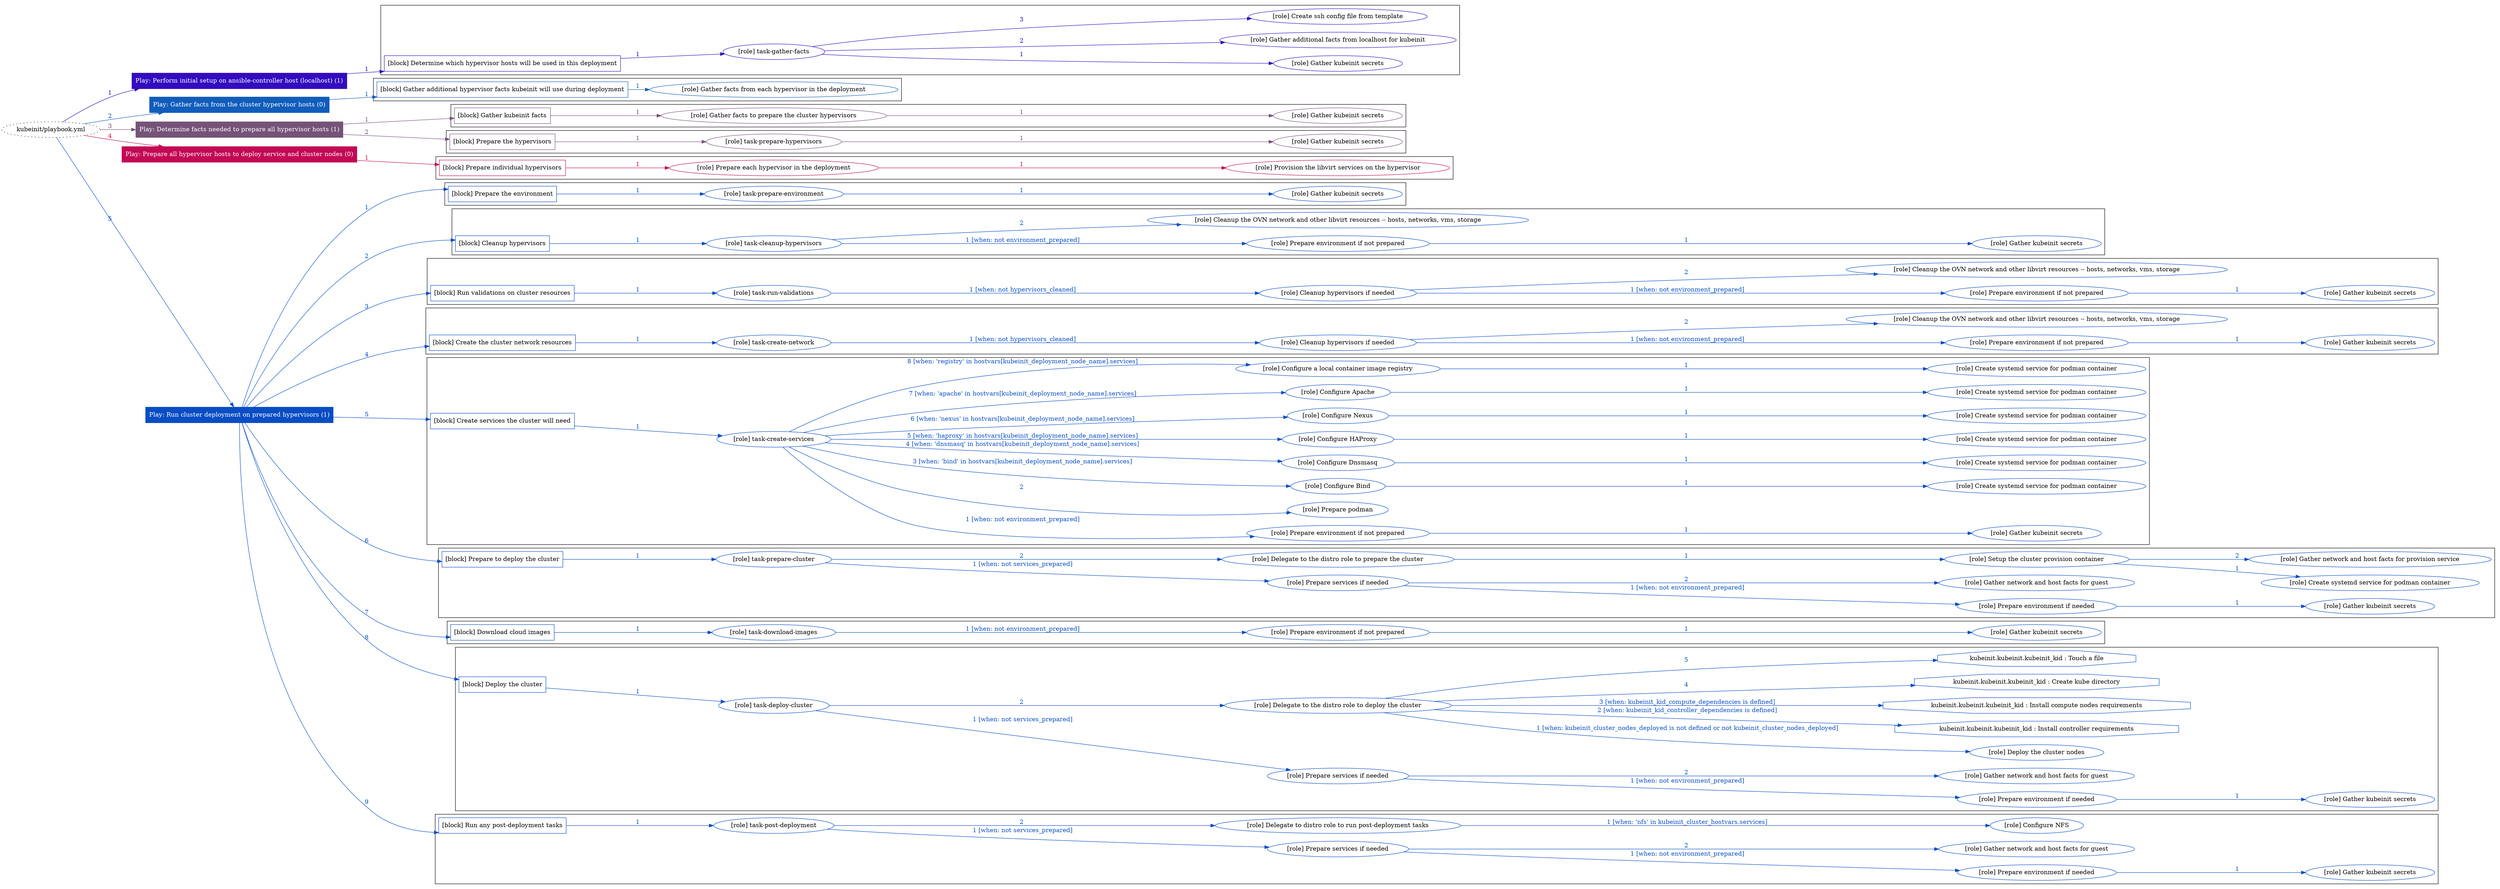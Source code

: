 digraph {
	graph [concentrate=true ordering=in rankdir=LR ratio=fill]
	edge [esep=5 sep=10]
	"kubeinit/playbook.yml" [URL="/home/runner/work/kubeinit/kubeinit/kubeinit/playbook.yml" id=playbook_efe45580 style=dotted]
	"kubeinit/playbook.yml" -> play_0c75750e [label="1 " color="#330cc0" fontcolor="#330cc0" id=edge_dbcaf2cc labeltooltip="1 " tooltip="1 "]
	subgraph "Play: Perform initial setup on ansible-controller host (localhost) (1)" {
		play_0c75750e [label="Play: Perform initial setup on ansible-controller host (localhost) (1)" URL="/home/runner/work/kubeinit/kubeinit/kubeinit/playbook.yml" color="#330cc0" fontcolor="#ffffff" id=play_0c75750e shape=box style=filled tooltip=localhost]
		play_0c75750e -> block_26b5e24d [label=1 color="#330cc0" fontcolor="#330cc0" id=edge_6f0dcf70 labeltooltip=1 tooltip=1]
		subgraph cluster_block_26b5e24d {
			block_26b5e24d [label="[block] Determine which hypervisor hosts will be used in this deployment" URL="/home/runner/work/kubeinit/kubeinit/kubeinit/playbook.yml" color="#330cc0" id=block_26b5e24d labeltooltip="Determine which hypervisor hosts will be used in this deployment" shape=box tooltip="Determine which hypervisor hosts will be used in this deployment"]
			block_26b5e24d -> role_c7d2efec [label="1 " color="#330cc0" fontcolor="#330cc0" id=edge_dd5bebe3 labeltooltip="1 " tooltip="1 "]
			subgraph "task-gather-facts" {
				role_c7d2efec [label="[role] task-gather-facts" URL="/home/runner/work/kubeinit/kubeinit/kubeinit/playbook.yml" color="#330cc0" id=role_c7d2efec tooltip="task-gather-facts"]
				role_c7d2efec -> role_20757657 [label="1 " color="#330cc0" fontcolor="#330cc0" id=edge_146896e5 labeltooltip="1 " tooltip="1 "]
				subgraph "Gather kubeinit secrets" {
					role_20757657 [label="[role] Gather kubeinit secrets" URL="/home/runner/.ansible/collections/ansible_collections/kubeinit/kubeinit/roles/kubeinit_prepare/tasks/build_hypervisors_group.yml" color="#330cc0" id=role_20757657 tooltip="Gather kubeinit secrets"]
				}
				role_c7d2efec -> role_c2c6bae7 [label="2 " color="#330cc0" fontcolor="#330cc0" id=edge_a5bae83c labeltooltip="2 " tooltip="2 "]
				subgraph "Gather additional facts from localhost for kubeinit" {
					role_c2c6bae7 [label="[role] Gather additional facts from localhost for kubeinit" URL="/home/runner/.ansible/collections/ansible_collections/kubeinit/kubeinit/roles/kubeinit_prepare/tasks/build_hypervisors_group.yml" color="#330cc0" id=role_c2c6bae7 tooltip="Gather additional facts from localhost for kubeinit"]
				}
				role_c7d2efec -> role_34ea833b [label="3 " color="#330cc0" fontcolor="#330cc0" id=edge_8657f5ca labeltooltip="3 " tooltip="3 "]
				subgraph "Create ssh config file from template" {
					role_34ea833b [label="[role] Create ssh config file from template" URL="/home/runner/.ansible/collections/ansible_collections/kubeinit/kubeinit/roles/kubeinit_prepare/tasks/build_hypervisors_group.yml" color="#330cc0" id=role_34ea833b tooltip="Create ssh config file from template"]
				}
			}
		}
	}
	"kubeinit/playbook.yml" -> play_dff20397 [label="2 " color="#115dbb" fontcolor="#115dbb" id=edge_7bb07d3a labeltooltip="2 " tooltip="2 "]
	subgraph "Play: Gather facts from the cluster hypervisor hosts (0)" {
		play_dff20397 [label="Play: Gather facts from the cluster hypervisor hosts (0)" URL="/home/runner/work/kubeinit/kubeinit/kubeinit/playbook.yml" color="#115dbb" fontcolor="#ffffff" id=play_dff20397 shape=box style=filled tooltip="Play: Gather facts from the cluster hypervisor hosts (0)"]
		play_dff20397 -> block_efdaf560 [label=1 color="#115dbb" fontcolor="#115dbb" id=edge_dad41c93 labeltooltip=1 tooltip=1]
		subgraph cluster_block_efdaf560 {
			block_efdaf560 [label="[block] Gather additional hypervisor facts kubeinit will use during deployment" URL="/home/runner/work/kubeinit/kubeinit/kubeinit/playbook.yml" color="#115dbb" id=block_efdaf560 labeltooltip="Gather additional hypervisor facts kubeinit will use during deployment" shape=box tooltip="Gather additional hypervisor facts kubeinit will use during deployment"]
			block_efdaf560 -> role_2bf1f9f1 [label="1 " color="#115dbb" fontcolor="#115dbb" id=edge_c0fed4d2 labeltooltip="1 " tooltip="1 "]
			subgraph "Gather facts from each hypervisor in the deployment" {
				role_2bf1f9f1 [label="[role] Gather facts from each hypervisor in the deployment" URL="/home/runner/work/kubeinit/kubeinit/kubeinit/playbook.yml" color="#115dbb" id=role_2bf1f9f1 tooltip="Gather facts from each hypervisor in the deployment"]
			}
		}
	}
	"kubeinit/playbook.yml" -> play_8879afe5 [label="3 " color="#755379" fontcolor="#755379" id=edge_f1350b33 labeltooltip="3 " tooltip="3 "]
	subgraph "Play: Determine facts needed to prepare all hypervisor hosts (1)" {
		play_8879afe5 [label="Play: Determine facts needed to prepare all hypervisor hosts (1)" URL="/home/runner/work/kubeinit/kubeinit/kubeinit/playbook.yml" color="#755379" fontcolor="#ffffff" id=play_8879afe5 shape=box style=filled tooltip=localhost]
		play_8879afe5 -> block_df44d22f [label=1 color="#755379" fontcolor="#755379" id=edge_394c9f8a labeltooltip=1 tooltip=1]
		subgraph cluster_block_df44d22f {
			block_df44d22f [label="[block] Gather kubeinit facts" URL="/home/runner/work/kubeinit/kubeinit/kubeinit/playbook.yml" color="#755379" id=block_df44d22f labeltooltip="Gather kubeinit facts" shape=box tooltip="Gather kubeinit facts"]
			block_df44d22f -> role_87b18533 [label="1 " color="#755379" fontcolor="#755379" id=edge_fb859a3f labeltooltip="1 " tooltip="1 "]
			subgraph "Gather facts to prepare the cluster hypervisors" {
				role_87b18533 [label="[role] Gather facts to prepare the cluster hypervisors" URL="/home/runner/work/kubeinit/kubeinit/kubeinit/playbook.yml" color="#755379" id=role_87b18533 tooltip="Gather facts to prepare the cluster hypervisors"]
				role_87b18533 -> role_1aa2fba0 [label="1 " color="#755379" fontcolor="#755379" id=edge_0a2e4af6 labeltooltip="1 " tooltip="1 "]
				subgraph "Gather kubeinit secrets" {
					role_1aa2fba0 [label="[role] Gather kubeinit secrets" URL="/home/runner/.ansible/collections/ansible_collections/kubeinit/kubeinit/roles/kubeinit_prepare/tasks/gather_kubeinit_facts.yml" color="#755379" id=role_1aa2fba0 tooltip="Gather kubeinit secrets"]
				}
			}
		}
		play_8879afe5 -> block_cfec8906 [label=2 color="#755379" fontcolor="#755379" id=edge_13b020d4 labeltooltip=2 tooltip=2]
		subgraph cluster_block_cfec8906 {
			block_cfec8906 [label="[block] Prepare the hypervisors" URL="/home/runner/work/kubeinit/kubeinit/kubeinit/playbook.yml" color="#755379" id=block_cfec8906 labeltooltip="Prepare the hypervisors" shape=box tooltip="Prepare the hypervisors"]
			block_cfec8906 -> role_6dea4916 [label="1 " color="#755379" fontcolor="#755379" id=edge_2efe721c labeltooltip="1 " tooltip="1 "]
			subgraph "task-prepare-hypervisors" {
				role_6dea4916 [label="[role] task-prepare-hypervisors" URL="/home/runner/work/kubeinit/kubeinit/kubeinit/playbook.yml" color="#755379" id=role_6dea4916 tooltip="task-prepare-hypervisors"]
				role_6dea4916 -> role_37fe6c3a [label="1 " color="#755379" fontcolor="#755379" id=edge_64ae652c labeltooltip="1 " tooltip="1 "]
				subgraph "Gather kubeinit secrets" {
					role_37fe6c3a [label="[role] Gather kubeinit secrets" URL="/home/runner/.ansible/collections/ansible_collections/kubeinit/kubeinit/roles/kubeinit_prepare/tasks/gather_kubeinit_facts.yml" color="#755379" id=role_37fe6c3a tooltip="Gather kubeinit secrets"]
				}
			}
		}
	}
	"kubeinit/playbook.yml" -> play_48c6f3f8 [label="4 " color="#c30954" fontcolor="#c30954" id=edge_9f493969 labeltooltip="4 " tooltip="4 "]
	subgraph "Play: Prepare all hypervisor hosts to deploy service and cluster nodes (0)" {
		play_48c6f3f8 [label="Play: Prepare all hypervisor hosts to deploy service and cluster nodes (0)" URL="/home/runner/work/kubeinit/kubeinit/kubeinit/playbook.yml" color="#c30954" fontcolor="#ffffff" id=play_48c6f3f8 shape=box style=filled tooltip="Play: Prepare all hypervisor hosts to deploy service and cluster nodes (0)"]
		play_48c6f3f8 -> block_e0a2795c [label=1 color="#c30954" fontcolor="#c30954" id=edge_e44f8b2b labeltooltip=1 tooltip=1]
		subgraph cluster_block_e0a2795c {
			block_e0a2795c [label="[block] Prepare individual hypervisors" URL="/home/runner/work/kubeinit/kubeinit/kubeinit/playbook.yml" color="#c30954" id=block_e0a2795c labeltooltip="Prepare individual hypervisors" shape=box tooltip="Prepare individual hypervisors"]
			block_e0a2795c -> role_2eedd601 [label="1 " color="#c30954" fontcolor="#c30954" id=edge_79ee5c36 labeltooltip="1 " tooltip="1 "]
			subgraph "Prepare each hypervisor in the deployment" {
				role_2eedd601 [label="[role] Prepare each hypervisor in the deployment" URL="/home/runner/work/kubeinit/kubeinit/kubeinit/playbook.yml" color="#c30954" id=role_2eedd601 tooltip="Prepare each hypervisor in the deployment"]
				role_2eedd601 -> role_011ce669 [label="1 " color="#c30954" fontcolor="#c30954" id=edge_08354879 labeltooltip="1 " tooltip="1 "]
				subgraph "Provision the libvirt services on the hypervisor" {
					role_011ce669 [label="[role] Provision the libvirt services on the hypervisor" URL="/home/runner/.ansible/collections/ansible_collections/kubeinit/kubeinit/roles/kubeinit_prepare/tasks/prepare_hypervisor.yml" color="#c30954" id=role_011ce669 tooltip="Provision the libvirt services on the hypervisor"]
				}
			}
		}
	}
	"kubeinit/playbook.yml" -> play_b352e572 [label="5 " color="#084dc4" fontcolor="#084dc4" id=edge_0366313e labeltooltip="5 " tooltip="5 "]
	subgraph "Play: Run cluster deployment on prepared hypervisors (1)" {
		play_b352e572 [label="Play: Run cluster deployment on prepared hypervisors (1)" URL="/home/runner/work/kubeinit/kubeinit/kubeinit/playbook.yml" color="#084dc4" fontcolor="#ffffff" id=play_b352e572 shape=box style=filled tooltip=localhost]
		play_b352e572 -> block_3eb25d1e [label=1 color="#084dc4" fontcolor="#084dc4" id=edge_89e859e0 labeltooltip=1 tooltip=1]
		subgraph cluster_block_3eb25d1e {
			block_3eb25d1e [label="[block] Prepare the environment" URL="/home/runner/work/kubeinit/kubeinit/kubeinit/playbook.yml" color="#084dc4" id=block_3eb25d1e labeltooltip="Prepare the environment" shape=box tooltip="Prepare the environment"]
			block_3eb25d1e -> role_01366ef9 [label="1 " color="#084dc4" fontcolor="#084dc4" id=edge_1ad5d833 labeltooltip="1 " tooltip="1 "]
			subgraph "task-prepare-environment" {
				role_01366ef9 [label="[role] task-prepare-environment" URL="/home/runner/work/kubeinit/kubeinit/kubeinit/playbook.yml" color="#084dc4" id=role_01366ef9 tooltip="task-prepare-environment"]
				role_01366ef9 -> role_526a765f [label="1 " color="#084dc4" fontcolor="#084dc4" id=edge_9c072eb4 labeltooltip="1 " tooltip="1 "]
				subgraph "Gather kubeinit secrets" {
					role_526a765f [label="[role] Gather kubeinit secrets" URL="/home/runner/.ansible/collections/ansible_collections/kubeinit/kubeinit/roles/kubeinit_prepare/tasks/gather_kubeinit_facts.yml" color="#084dc4" id=role_526a765f tooltip="Gather kubeinit secrets"]
				}
			}
		}
		play_b352e572 -> block_69eea647 [label=2 color="#084dc4" fontcolor="#084dc4" id=edge_451a91d3 labeltooltip=2 tooltip=2]
		subgraph cluster_block_69eea647 {
			block_69eea647 [label="[block] Cleanup hypervisors" URL="/home/runner/work/kubeinit/kubeinit/kubeinit/playbook.yml" color="#084dc4" id=block_69eea647 labeltooltip="Cleanup hypervisors" shape=box tooltip="Cleanup hypervisors"]
			block_69eea647 -> role_69ca9f03 [label="1 " color="#084dc4" fontcolor="#084dc4" id=edge_4a19fa0b labeltooltip="1 " tooltip="1 "]
			subgraph "task-cleanup-hypervisors" {
				role_69ca9f03 [label="[role] task-cleanup-hypervisors" URL="/home/runner/work/kubeinit/kubeinit/kubeinit/playbook.yml" color="#084dc4" id=role_69ca9f03 tooltip="task-cleanup-hypervisors"]
				role_69ca9f03 -> role_aed82fb1 [label="1 [when: not environment_prepared]" color="#084dc4" fontcolor="#084dc4" id=edge_a76c3e2e labeltooltip="1 [when: not environment_prepared]" tooltip="1 [when: not environment_prepared]"]
				subgraph "Prepare environment if not prepared" {
					role_aed82fb1 [label="[role] Prepare environment if not prepared" URL="/home/runner/.ansible/collections/ansible_collections/kubeinit/kubeinit/roles/kubeinit_prepare/tasks/cleanup_hypervisors.yml" color="#084dc4" id=role_aed82fb1 tooltip="Prepare environment if not prepared"]
					role_aed82fb1 -> role_fd2c6770 [label="1 " color="#084dc4" fontcolor="#084dc4" id=edge_15609f4f labeltooltip="1 " tooltip="1 "]
					subgraph "Gather kubeinit secrets" {
						role_fd2c6770 [label="[role] Gather kubeinit secrets" URL="/home/runner/.ansible/collections/ansible_collections/kubeinit/kubeinit/roles/kubeinit_prepare/tasks/gather_kubeinit_facts.yml" color="#084dc4" id=role_fd2c6770 tooltip="Gather kubeinit secrets"]
					}
				}
				role_69ca9f03 -> role_4b1093df [label="2 " color="#084dc4" fontcolor="#084dc4" id=edge_1d1fe28f labeltooltip="2 " tooltip="2 "]
				subgraph "Cleanup the OVN network and other libvirt resources -- hosts, networks, vms, storage" {
					role_4b1093df [label="[role] Cleanup the OVN network and other libvirt resources -- hosts, networks, vms, storage" URL="/home/runner/.ansible/collections/ansible_collections/kubeinit/kubeinit/roles/kubeinit_prepare/tasks/cleanup_hypervisors.yml" color="#084dc4" id=role_4b1093df tooltip="Cleanup the OVN network and other libvirt resources -- hosts, networks, vms, storage"]
				}
			}
		}
		play_b352e572 -> block_524ec43f [label=3 color="#084dc4" fontcolor="#084dc4" id=edge_4a46fc67 labeltooltip=3 tooltip=3]
		subgraph cluster_block_524ec43f {
			block_524ec43f [label="[block] Run validations on cluster resources" URL="/home/runner/work/kubeinit/kubeinit/kubeinit/playbook.yml" color="#084dc4" id=block_524ec43f labeltooltip="Run validations on cluster resources" shape=box tooltip="Run validations on cluster resources"]
			block_524ec43f -> role_4fd37f46 [label="1 " color="#084dc4" fontcolor="#084dc4" id=edge_1ff9d34b labeltooltip="1 " tooltip="1 "]
			subgraph "task-run-validations" {
				role_4fd37f46 [label="[role] task-run-validations" URL="/home/runner/work/kubeinit/kubeinit/kubeinit/playbook.yml" color="#084dc4" id=role_4fd37f46 tooltip="task-run-validations"]
				role_4fd37f46 -> role_315a38d6 [label="1 [when: not hypervisors_cleaned]" color="#084dc4" fontcolor="#084dc4" id=edge_acfe9fab labeltooltip="1 [when: not hypervisors_cleaned]" tooltip="1 [when: not hypervisors_cleaned]"]
				subgraph "Cleanup hypervisors if needed" {
					role_315a38d6 [label="[role] Cleanup hypervisors if needed" URL="/home/runner/.ansible/collections/ansible_collections/kubeinit/kubeinit/roles/kubeinit_validations/tasks/main.yml" color="#084dc4" id=role_315a38d6 tooltip="Cleanup hypervisors if needed"]
					role_315a38d6 -> role_687850be [label="1 [when: not environment_prepared]" color="#084dc4" fontcolor="#084dc4" id=edge_1f70a334 labeltooltip="1 [when: not environment_prepared]" tooltip="1 [when: not environment_prepared]"]
					subgraph "Prepare environment if not prepared" {
						role_687850be [label="[role] Prepare environment if not prepared" URL="/home/runner/.ansible/collections/ansible_collections/kubeinit/kubeinit/roles/kubeinit_prepare/tasks/cleanup_hypervisors.yml" color="#084dc4" id=role_687850be tooltip="Prepare environment if not prepared"]
						role_687850be -> role_5227068a [label="1 " color="#084dc4" fontcolor="#084dc4" id=edge_0738f81e labeltooltip="1 " tooltip="1 "]
						subgraph "Gather kubeinit secrets" {
							role_5227068a [label="[role] Gather kubeinit secrets" URL="/home/runner/.ansible/collections/ansible_collections/kubeinit/kubeinit/roles/kubeinit_prepare/tasks/gather_kubeinit_facts.yml" color="#084dc4" id=role_5227068a tooltip="Gather kubeinit secrets"]
						}
					}
					role_315a38d6 -> role_0e4dadca [label="2 " color="#084dc4" fontcolor="#084dc4" id=edge_0814b664 labeltooltip="2 " tooltip="2 "]
					subgraph "Cleanup the OVN network and other libvirt resources -- hosts, networks, vms, storage" {
						role_0e4dadca [label="[role] Cleanup the OVN network and other libvirt resources -- hosts, networks, vms, storage" URL="/home/runner/.ansible/collections/ansible_collections/kubeinit/kubeinit/roles/kubeinit_prepare/tasks/cleanup_hypervisors.yml" color="#084dc4" id=role_0e4dadca tooltip="Cleanup the OVN network and other libvirt resources -- hosts, networks, vms, storage"]
					}
				}
			}
		}
		play_b352e572 -> block_6e4e1250 [label=4 color="#084dc4" fontcolor="#084dc4" id=edge_73efe639 labeltooltip=4 tooltip=4]
		subgraph cluster_block_6e4e1250 {
			block_6e4e1250 [label="[block] Create the cluster network resources" URL="/home/runner/work/kubeinit/kubeinit/kubeinit/playbook.yml" color="#084dc4" id=block_6e4e1250 labeltooltip="Create the cluster network resources" shape=box tooltip="Create the cluster network resources"]
			block_6e4e1250 -> role_86b48fb9 [label="1 " color="#084dc4" fontcolor="#084dc4" id=edge_bc0de9a0 labeltooltip="1 " tooltip="1 "]
			subgraph "task-create-network" {
				role_86b48fb9 [label="[role] task-create-network" URL="/home/runner/work/kubeinit/kubeinit/kubeinit/playbook.yml" color="#084dc4" id=role_86b48fb9 tooltip="task-create-network"]
				role_86b48fb9 -> role_a661648e [label="1 [when: not hypervisors_cleaned]" color="#084dc4" fontcolor="#084dc4" id=edge_eeff6cb2 labeltooltip="1 [when: not hypervisors_cleaned]" tooltip="1 [when: not hypervisors_cleaned]"]
				subgraph "Cleanup hypervisors if needed" {
					role_a661648e [label="[role] Cleanup hypervisors if needed" URL="/home/runner/.ansible/collections/ansible_collections/kubeinit/kubeinit/roles/kubeinit_libvirt/tasks/create_network.yml" color="#084dc4" id=role_a661648e tooltip="Cleanup hypervisors if needed"]
					role_a661648e -> role_a7c09113 [label="1 [when: not environment_prepared]" color="#084dc4" fontcolor="#084dc4" id=edge_ab960883 labeltooltip="1 [when: not environment_prepared]" tooltip="1 [when: not environment_prepared]"]
					subgraph "Prepare environment if not prepared" {
						role_a7c09113 [label="[role] Prepare environment if not prepared" URL="/home/runner/.ansible/collections/ansible_collections/kubeinit/kubeinit/roles/kubeinit_prepare/tasks/cleanup_hypervisors.yml" color="#084dc4" id=role_a7c09113 tooltip="Prepare environment if not prepared"]
						role_a7c09113 -> role_2cf4517b [label="1 " color="#084dc4" fontcolor="#084dc4" id=edge_19796d3d labeltooltip="1 " tooltip="1 "]
						subgraph "Gather kubeinit secrets" {
							role_2cf4517b [label="[role] Gather kubeinit secrets" URL="/home/runner/.ansible/collections/ansible_collections/kubeinit/kubeinit/roles/kubeinit_prepare/tasks/gather_kubeinit_facts.yml" color="#084dc4" id=role_2cf4517b tooltip="Gather kubeinit secrets"]
						}
					}
					role_a661648e -> role_c17d9f0c [label="2 " color="#084dc4" fontcolor="#084dc4" id=edge_83a86993 labeltooltip="2 " tooltip="2 "]
					subgraph "Cleanup the OVN network and other libvirt resources -- hosts, networks, vms, storage" {
						role_c17d9f0c [label="[role] Cleanup the OVN network and other libvirt resources -- hosts, networks, vms, storage" URL="/home/runner/.ansible/collections/ansible_collections/kubeinit/kubeinit/roles/kubeinit_prepare/tasks/cleanup_hypervisors.yml" color="#084dc4" id=role_c17d9f0c tooltip="Cleanup the OVN network and other libvirt resources -- hosts, networks, vms, storage"]
					}
				}
			}
		}
		play_b352e572 -> block_c44dde4d [label=5 color="#084dc4" fontcolor="#084dc4" id=edge_dbb9d089 labeltooltip=5 tooltip=5]
		subgraph cluster_block_c44dde4d {
			block_c44dde4d [label="[block] Create services the cluster will need" URL="/home/runner/work/kubeinit/kubeinit/kubeinit/playbook.yml" color="#084dc4" id=block_c44dde4d labeltooltip="Create services the cluster will need" shape=box tooltip="Create services the cluster will need"]
			block_c44dde4d -> role_026d75b6 [label="1 " color="#084dc4" fontcolor="#084dc4" id=edge_1fc2a326 labeltooltip="1 " tooltip="1 "]
			subgraph "task-create-services" {
				role_026d75b6 [label="[role] task-create-services" URL="/home/runner/work/kubeinit/kubeinit/kubeinit/playbook.yml" color="#084dc4" id=role_026d75b6 tooltip="task-create-services"]
				role_026d75b6 -> role_97942d0b [label="1 [when: not environment_prepared]" color="#084dc4" fontcolor="#084dc4" id=edge_8203aac0 labeltooltip="1 [when: not environment_prepared]" tooltip="1 [when: not environment_prepared]"]
				subgraph "Prepare environment if not prepared" {
					role_97942d0b [label="[role] Prepare environment if not prepared" URL="/home/runner/.ansible/collections/ansible_collections/kubeinit/kubeinit/roles/kubeinit_services/tasks/main.yml" color="#084dc4" id=role_97942d0b tooltip="Prepare environment if not prepared"]
					role_97942d0b -> role_b86b59a9 [label="1 " color="#084dc4" fontcolor="#084dc4" id=edge_11a4a657 labeltooltip="1 " tooltip="1 "]
					subgraph "Gather kubeinit secrets" {
						role_b86b59a9 [label="[role] Gather kubeinit secrets" URL="/home/runner/.ansible/collections/ansible_collections/kubeinit/kubeinit/roles/kubeinit_prepare/tasks/gather_kubeinit_facts.yml" color="#084dc4" id=role_b86b59a9 tooltip="Gather kubeinit secrets"]
					}
				}
				role_026d75b6 -> role_79490e8e [label="2 " color="#084dc4" fontcolor="#084dc4" id=edge_f08615a3 labeltooltip="2 " tooltip="2 "]
				subgraph "Prepare podman" {
					role_79490e8e [label="[role] Prepare podman" URL="/home/runner/.ansible/collections/ansible_collections/kubeinit/kubeinit/roles/kubeinit_services/tasks/00_create_service_pod.yml" color="#084dc4" id=role_79490e8e tooltip="Prepare podman"]
				}
				role_026d75b6 -> role_bc3de1aa [label="3 [when: 'bind' in hostvars[kubeinit_deployment_node_name].services]" color="#084dc4" fontcolor="#084dc4" id=edge_5bd9d061 labeltooltip="3 [when: 'bind' in hostvars[kubeinit_deployment_node_name].services]" tooltip="3 [when: 'bind' in hostvars[kubeinit_deployment_node_name].services]"]
				subgraph "Configure Bind" {
					role_bc3de1aa [label="[role] Configure Bind" URL="/home/runner/.ansible/collections/ansible_collections/kubeinit/kubeinit/roles/kubeinit_services/tasks/start_services_containers.yml" color="#084dc4" id=role_bc3de1aa tooltip="Configure Bind"]
					role_bc3de1aa -> role_83ccf94f [label="1 " color="#084dc4" fontcolor="#084dc4" id=edge_33febff8 labeltooltip="1 " tooltip="1 "]
					subgraph "Create systemd service for podman container" {
						role_83ccf94f [label="[role] Create systemd service for podman container" URL="/home/runner/.ansible/collections/ansible_collections/kubeinit/kubeinit/roles/kubeinit_bind/tasks/main.yml" color="#084dc4" id=role_83ccf94f tooltip="Create systemd service for podman container"]
					}
				}
				role_026d75b6 -> role_83959f37 [label="4 [when: 'dnsmasq' in hostvars[kubeinit_deployment_node_name].services]" color="#084dc4" fontcolor="#084dc4" id=edge_fe334450 labeltooltip="4 [when: 'dnsmasq' in hostvars[kubeinit_deployment_node_name].services]" tooltip="4 [when: 'dnsmasq' in hostvars[kubeinit_deployment_node_name].services]"]
				subgraph "Configure Dnsmasq" {
					role_83959f37 [label="[role] Configure Dnsmasq" URL="/home/runner/.ansible/collections/ansible_collections/kubeinit/kubeinit/roles/kubeinit_services/tasks/start_services_containers.yml" color="#084dc4" id=role_83959f37 tooltip="Configure Dnsmasq"]
					role_83959f37 -> role_df78ab21 [label="1 " color="#084dc4" fontcolor="#084dc4" id=edge_0df5ba8d labeltooltip="1 " tooltip="1 "]
					subgraph "Create systemd service for podman container" {
						role_df78ab21 [label="[role] Create systemd service for podman container" URL="/home/runner/.ansible/collections/ansible_collections/kubeinit/kubeinit/roles/kubeinit_dnsmasq/tasks/main.yml" color="#084dc4" id=role_df78ab21 tooltip="Create systemd service for podman container"]
					}
				}
				role_026d75b6 -> role_80bd6be7 [label="5 [when: 'haproxy' in hostvars[kubeinit_deployment_node_name].services]" color="#084dc4" fontcolor="#084dc4" id=edge_69f113a7 labeltooltip="5 [when: 'haproxy' in hostvars[kubeinit_deployment_node_name].services]" tooltip="5 [when: 'haproxy' in hostvars[kubeinit_deployment_node_name].services]"]
				subgraph "Configure HAProxy" {
					role_80bd6be7 [label="[role] Configure HAProxy" URL="/home/runner/.ansible/collections/ansible_collections/kubeinit/kubeinit/roles/kubeinit_services/tasks/start_services_containers.yml" color="#084dc4" id=role_80bd6be7 tooltip="Configure HAProxy"]
					role_80bd6be7 -> role_a9b5ecff [label="1 " color="#084dc4" fontcolor="#084dc4" id=edge_3d9bed2a labeltooltip="1 " tooltip="1 "]
					subgraph "Create systemd service for podman container" {
						role_a9b5ecff [label="[role] Create systemd service for podman container" URL="/home/runner/.ansible/collections/ansible_collections/kubeinit/kubeinit/roles/kubeinit_haproxy/tasks/main.yml" color="#084dc4" id=role_a9b5ecff tooltip="Create systemd service for podman container"]
					}
				}
				role_026d75b6 -> role_9b03d746 [label="6 [when: 'nexus' in hostvars[kubeinit_deployment_node_name].services]" color="#084dc4" fontcolor="#084dc4" id=edge_0c05803a labeltooltip="6 [when: 'nexus' in hostvars[kubeinit_deployment_node_name].services]" tooltip="6 [when: 'nexus' in hostvars[kubeinit_deployment_node_name].services]"]
				subgraph "Configure Nexus" {
					role_9b03d746 [label="[role] Configure Nexus" URL="/home/runner/.ansible/collections/ansible_collections/kubeinit/kubeinit/roles/kubeinit_services/tasks/start_services_containers.yml" color="#084dc4" id=role_9b03d746 tooltip="Configure Nexus"]
					role_9b03d746 -> role_93c82001 [label="1 " color="#084dc4" fontcolor="#084dc4" id=edge_d702c8b5 labeltooltip="1 " tooltip="1 "]
					subgraph "Create systemd service for podman container" {
						role_93c82001 [label="[role] Create systemd service for podman container" URL="/home/runner/.ansible/collections/ansible_collections/kubeinit/kubeinit/roles/kubeinit_nexus/tasks/main.yml" color="#084dc4" id=role_93c82001 tooltip="Create systemd service for podman container"]
					}
				}
				role_026d75b6 -> role_42f5d0db [label="7 [when: 'apache' in hostvars[kubeinit_deployment_node_name].services]" color="#084dc4" fontcolor="#084dc4" id=edge_f3cb4849 labeltooltip="7 [when: 'apache' in hostvars[kubeinit_deployment_node_name].services]" tooltip="7 [when: 'apache' in hostvars[kubeinit_deployment_node_name].services]"]
				subgraph "Configure Apache" {
					role_42f5d0db [label="[role] Configure Apache" URL="/home/runner/.ansible/collections/ansible_collections/kubeinit/kubeinit/roles/kubeinit_services/tasks/start_services_containers.yml" color="#084dc4" id=role_42f5d0db tooltip="Configure Apache"]
					role_42f5d0db -> role_49d6c080 [label="1 " color="#084dc4" fontcolor="#084dc4" id=edge_0610f600 labeltooltip="1 " tooltip="1 "]
					subgraph "Create systemd service for podman container" {
						role_49d6c080 [label="[role] Create systemd service for podman container" URL="/home/runner/.ansible/collections/ansible_collections/kubeinit/kubeinit/roles/kubeinit_apache/tasks/main.yml" color="#084dc4" id=role_49d6c080 tooltip="Create systemd service for podman container"]
					}
				}
				role_026d75b6 -> role_963b5164 [label="8 [when: 'registry' in hostvars[kubeinit_deployment_node_name].services]" color="#084dc4" fontcolor="#084dc4" id=edge_73967a01 labeltooltip="8 [when: 'registry' in hostvars[kubeinit_deployment_node_name].services]" tooltip="8 [when: 'registry' in hostvars[kubeinit_deployment_node_name].services]"]
				subgraph "Configure a local container image registry" {
					role_963b5164 [label="[role] Configure a local container image registry" URL="/home/runner/.ansible/collections/ansible_collections/kubeinit/kubeinit/roles/kubeinit_services/tasks/start_services_containers.yml" color="#084dc4" id=role_963b5164 tooltip="Configure a local container image registry"]
					role_963b5164 -> role_bab14c98 [label="1 " color="#084dc4" fontcolor="#084dc4" id=edge_e1f028c7 labeltooltip="1 " tooltip="1 "]
					subgraph "Create systemd service for podman container" {
						role_bab14c98 [label="[role] Create systemd service for podman container" URL="/home/runner/.ansible/collections/ansible_collections/kubeinit/kubeinit/roles/kubeinit_registry/tasks/main.yml" color="#084dc4" id=role_bab14c98 tooltip="Create systemd service for podman container"]
					}
				}
			}
		}
		play_b352e572 -> block_09eb535c [label=6 color="#084dc4" fontcolor="#084dc4" id=edge_3a724db1 labeltooltip=6 tooltip=6]
		subgraph cluster_block_09eb535c {
			block_09eb535c [label="[block] Prepare to deploy the cluster" URL="/home/runner/work/kubeinit/kubeinit/kubeinit/playbook.yml" color="#084dc4" id=block_09eb535c labeltooltip="Prepare to deploy the cluster" shape=box tooltip="Prepare to deploy the cluster"]
			block_09eb535c -> role_cc45e1ca [label="1 " color="#084dc4" fontcolor="#084dc4" id=edge_28301847 labeltooltip="1 " tooltip="1 "]
			subgraph "task-prepare-cluster" {
				role_cc45e1ca [label="[role] task-prepare-cluster" URL="/home/runner/work/kubeinit/kubeinit/kubeinit/playbook.yml" color="#084dc4" id=role_cc45e1ca tooltip="task-prepare-cluster"]
				role_cc45e1ca -> role_faadedf1 [label="1 [when: not services_prepared]" color="#084dc4" fontcolor="#084dc4" id=edge_19207976 labeltooltip="1 [when: not services_prepared]" tooltip="1 [when: not services_prepared]"]
				subgraph "Prepare services if needed" {
					role_faadedf1 [label="[role] Prepare services if needed" URL="/home/runner/.ansible/collections/ansible_collections/kubeinit/kubeinit/roles/kubeinit_prepare/tasks/prepare_cluster.yml" color="#084dc4" id=role_faadedf1 tooltip="Prepare services if needed"]
					role_faadedf1 -> role_53eb5810 [label="1 [when: not environment_prepared]" color="#084dc4" fontcolor="#084dc4" id=edge_a005373b labeltooltip="1 [when: not environment_prepared]" tooltip="1 [when: not environment_prepared]"]
					subgraph "Prepare environment if needed" {
						role_53eb5810 [label="[role] Prepare environment if needed" URL="/home/runner/.ansible/collections/ansible_collections/kubeinit/kubeinit/roles/kubeinit_services/tasks/prepare_services.yml" color="#084dc4" id=role_53eb5810 tooltip="Prepare environment if needed"]
						role_53eb5810 -> role_ba924724 [label="1 " color="#084dc4" fontcolor="#084dc4" id=edge_4f3204d5 labeltooltip="1 " tooltip="1 "]
						subgraph "Gather kubeinit secrets" {
							role_ba924724 [label="[role] Gather kubeinit secrets" URL="/home/runner/.ansible/collections/ansible_collections/kubeinit/kubeinit/roles/kubeinit_prepare/tasks/gather_kubeinit_facts.yml" color="#084dc4" id=role_ba924724 tooltip="Gather kubeinit secrets"]
						}
					}
					role_faadedf1 -> role_4158ffca [label="2 " color="#084dc4" fontcolor="#084dc4" id=edge_099c5773 labeltooltip="2 " tooltip="2 "]
					subgraph "Gather network and host facts for guest" {
						role_4158ffca [label="[role] Gather network and host facts for guest" URL="/home/runner/.ansible/collections/ansible_collections/kubeinit/kubeinit/roles/kubeinit_services/tasks/prepare_services.yml" color="#084dc4" id=role_4158ffca tooltip="Gather network and host facts for guest"]
					}
				}
				role_cc45e1ca -> role_ec02ab07 [label="2 " color="#084dc4" fontcolor="#084dc4" id=edge_2fd4749f labeltooltip="2 " tooltip="2 "]
				subgraph "Delegate to the distro role to prepare the cluster" {
					role_ec02ab07 [label="[role] Delegate to the distro role to prepare the cluster" URL="/home/runner/.ansible/collections/ansible_collections/kubeinit/kubeinit/roles/kubeinit_prepare/tasks/prepare_cluster.yml" color="#084dc4" id=role_ec02ab07 tooltip="Delegate to the distro role to prepare the cluster"]
					role_ec02ab07 -> role_0016eb90 [label="1 " color="#084dc4" fontcolor="#084dc4" id=edge_ec0e61e9 labeltooltip="1 " tooltip="1 "]
					subgraph "Setup the cluster provision container" {
						role_0016eb90 [label="[role] Setup the cluster provision container" URL="/home/runner/.ansible/collections/ansible_collections/kubeinit/kubeinit/roles/kubeinit_kid/tasks/prepare_cluster.yml" color="#084dc4" id=role_0016eb90 tooltip="Setup the cluster provision container"]
						role_0016eb90 -> role_34ea35c7 [label="1 " color="#084dc4" fontcolor="#084dc4" id=edge_64fbaa41 labeltooltip="1 " tooltip="1 "]
						subgraph "Create systemd service for podman container" {
							role_34ea35c7 [label="[role] Create systemd service for podman container" URL="/home/runner/.ansible/collections/ansible_collections/kubeinit/kubeinit/roles/kubeinit_services/tasks/create_provision_container.yml" color="#084dc4" id=role_34ea35c7 tooltip="Create systemd service for podman container"]
						}
						role_0016eb90 -> role_7bca88ae [label="2 " color="#084dc4" fontcolor="#084dc4" id=edge_0cae3f6e labeltooltip="2 " tooltip="2 "]
						subgraph "Gather network and host facts for provision service" {
							role_7bca88ae [label="[role] Gather network and host facts for provision service" URL="/home/runner/.ansible/collections/ansible_collections/kubeinit/kubeinit/roles/kubeinit_services/tasks/create_provision_container.yml" color="#084dc4" id=role_7bca88ae tooltip="Gather network and host facts for provision service"]
						}
					}
				}
			}
		}
		play_b352e572 -> block_c1664c65 [label=7 color="#084dc4" fontcolor="#084dc4" id=edge_b637206e labeltooltip=7 tooltip=7]
		subgraph cluster_block_c1664c65 {
			block_c1664c65 [label="[block] Download cloud images" URL="/home/runner/work/kubeinit/kubeinit/kubeinit/playbook.yml" color="#084dc4" id=block_c1664c65 labeltooltip="Download cloud images" shape=box tooltip="Download cloud images"]
			block_c1664c65 -> role_26cb2275 [label="1 " color="#084dc4" fontcolor="#084dc4" id=edge_c91368de labeltooltip="1 " tooltip="1 "]
			subgraph "task-download-images" {
				role_26cb2275 [label="[role] task-download-images" URL="/home/runner/work/kubeinit/kubeinit/kubeinit/playbook.yml" color="#084dc4" id=role_26cb2275 tooltip="task-download-images"]
				role_26cb2275 -> role_dcaa94ad [label="1 [when: not environment_prepared]" color="#084dc4" fontcolor="#084dc4" id=edge_3cc52c30 labeltooltip="1 [when: not environment_prepared]" tooltip="1 [when: not environment_prepared]"]
				subgraph "Prepare environment if not prepared" {
					role_dcaa94ad [label="[role] Prepare environment if not prepared" URL="/home/runner/.ansible/collections/ansible_collections/kubeinit/kubeinit/roles/kubeinit_libvirt/tasks/download_cloud_images.yml" color="#084dc4" id=role_dcaa94ad tooltip="Prepare environment if not prepared"]
					role_dcaa94ad -> role_a8cf7a79 [label="1 " color="#084dc4" fontcolor="#084dc4" id=edge_b6a9e464 labeltooltip="1 " tooltip="1 "]
					subgraph "Gather kubeinit secrets" {
						role_a8cf7a79 [label="[role] Gather kubeinit secrets" URL="/home/runner/.ansible/collections/ansible_collections/kubeinit/kubeinit/roles/kubeinit_prepare/tasks/gather_kubeinit_facts.yml" color="#084dc4" id=role_a8cf7a79 tooltip="Gather kubeinit secrets"]
					}
				}
			}
		}
		play_b352e572 -> block_c4561cdd [label=8 color="#084dc4" fontcolor="#084dc4" id=edge_6b72ef91 labeltooltip=8 tooltip=8]
		subgraph cluster_block_c4561cdd {
			block_c4561cdd [label="[block] Deploy the cluster" URL="/home/runner/work/kubeinit/kubeinit/kubeinit/playbook.yml" color="#084dc4" id=block_c4561cdd labeltooltip="Deploy the cluster" shape=box tooltip="Deploy the cluster"]
			block_c4561cdd -> role_36b4a056 [label="1 " color="#084dc4" fontcolor="#084dc4" id=edge_8e08ed3f labeltooltip="1 " tooltip="1 "]
			subgraph "task-deploy-cluster" {
				role_36b4a056 [label="[role] task-deploy-cluster" URL="/home/runner/work/kubeinit/kubeinit/kubeinit/playbook.yml" color="#084dc4" id=role_36b4a056 tooltip="task-deploy-cluster"]
				role_36b4a056 -> role_afdfec61 [label="1 [when: not services_prepared]" color="#084dc4" fontcolor="#084dc4" id=edge_0ab8753f labeltooltip="1 [when: not services_prepared]" tooltip="1 [when: not services_prepared]"]
				subgraph "Prepare services if needed" {
					role_afdfec61 [label="[role] Prepare services if needed" URL="/home/runner/.ansible/collections/ansible_collections/kubeinit/kubeinit/roles/kubeinit_prepare/tasks/deploy_cluster.yml" color="#084dc4" id=role_afdfec61 tooltip="Prepare services if needed"]
					role_afdfec61 -> role_b03751b1 [label="1 [when: not environment_prepared]" color="#084dc4" fontcolor="#084dc4" id=edge_e63233f2 labeltooltip="1 [when: not environment_prepared]" tooltip="1 [when: not environment_prepared]"]
					subgraph "Prepare environment if needed" {
						role_b03751b1 [label="[role] Prepare environment if needed" URL="/home/runner/.ansible/collections/ansible_collections/kubeinit/kubeinit/roles/kubeinit_services/tasks/prepare_services.yml" color="#084dc4" id=role_b03751b1 tooltip="Prepare environment if needed"]
						role_b03751b1 -> role_3298bbdf [label="1 " color="#084dc4" fontcolor="#084dc4" id=edge_85a57dbd labeltooltip="1 " tooltip="1 "]
						subgraph "Gather kubeinit secrets" {
							role_3298bbdf [label="[role] Gather kubeinit secrets" URL="/home/runner/.ansible/collections/ansible_collections/kubeinit/kubeinit/roles/kubeinit_prepare/tasks/gather_kubeinit_facts.yml" color="#084dc4" id=role_3298bbdf tooltip="Gather kubeinit secrets"]
						}
					}
					role_afdfec61 -> role_e76d436a [label="2 " color="#084dc4" fontcolor="#084dc4" id=edge_588057e9 labeltooltip="2 " tooltip="2 "]
					subgraph "Gather network and host facts for guest" {
						role_e76d436a [label="[role] Gather network and host facts for guest" URL="/home/runner/.ansible/collections/ansible_collections/kubeinit/kubeinit/roles/kubeinit_services/tasks/prepare_services.yml" color="#084dc4" id=role_e76d436a tooltip="Gather network and host facts for guest"]
					}
				}
				role_36b4a056 -> role_df34e2f6 [label="2 " color="#084dc4" fontcolor="#084dc4" id=edge_4c91f60e labeltooltip="2 " tooltip="2 "]
				subgraph "Delegate to the distro role to deploy the cluster" {
					role_df34e2f6 [label="[role] Delegate to the distro role to deploy the cluster" URL="/home/runner/.ansible/collections/ansible_collections/kubeinit/kubeinit/roles/kubeinit_prepare/tasks/deploy_cluster.yml" color="#084dc4" id=role_df34e2f6 tooltip="Delegate to the distro role to deploy the cluster"]
					role_df34e2f6 -> role_582aa033 [label="1 [when: kubeinit_cluster_nodes_deployed is not defined or not kubeinit_cluster_nodes_deployed]" color="#084dc4" fontcolor="#084dc4" id=edge_0a71710a labeltooltip="1 [when: kubeinit_cluster_nodes_deployed is not defined or not kubeinit_cluster_nodes_deployed]" tooltip="1 [when: kubeinit_cluster_nodes_deployed is not defined or not kubeinit_cluster_nodes_deployed]"]
					subgraph "Deploy the cluster nodes" {
						role_582aa033 [label="[role] Deploy the cluster nodes" URL="/home/runner/.ansible/collections/ansible_collections/kubeinit/kubeinit/roles/kubeinit_kid/tasks/main.yml" color="#084dc4" id=role_582aa033 tooltip="Deploy the cluster nodes"]
					}
					task_9c6757a5 [label="kubeinit.kubeinit.kubeinit_kid : Install controller requirements" URL="/home/runner/.ansible/collections/ansible_collections/kubeinit/kubeinit/roles/kubeinit_kid/tasks/main.yml" color="#084dc4" id=task_9c6757a5 shape=octagon tooltip="kubeinit.kubeinit.kubeinit_kid : Install controller requirements"]
					role_df34e2f6 -> task_9c6757a5 [label="2 [when: kubeinit_kid_controller_dependencies is defined]" color="#084dc4" fontcolor="#084dc4" id=edge_c57f96e4 labeltooltip="2 [when: kubeinit_kid_controller_dependencies is defined]" tooltip="2 [when: kubeinit_kid_controller_dependencies is defined]"]
					task_6ba14929 [label="kubeinit.kubeinit.kubeinit_kid : Install compute nodes requirements" URL="/home/runner/.ansible/collections/ansible_collections/kubeinit/kubeinit/roles/kubeinit_kid/tasks/main.yml" color="#084dc4" id=task_6ba14929 shape=octagon tooltip="kubeinit.kubeinit.kubeinit_kid : Install compute nodes requirements"]
					role_df34e2f6 -> task_6ba14929 [label="3 [when: kubeinit_kid_compute_dependencies is defined]" color="#084dc4" fontcolor="#084dc4" id=edge_2262d134 labeltooltip="3 [when: kubeinit_kid_compute_dependencies is defined]" tooltip="3 [when: kubeinit_kid_compute_dependencies is defined]"]
					task_81b4d555 [label="kubeinit.kubeinit.kubeinit_kid : Create kube directory" URL="/home/runner/.ansible/collections/ansible_collections/kubeinit/kubeinit/roles/kubeinit_kid/tasks/main.yml" color="#084dc4" id=task_81b4d555 shape=octagon tooltip="kubeinit.kubeinit.kubeinit_kid : Create kube directory"]
					role_df34e2f6 -> task_81b4d555 [label="4 " color="#084dc4" fontcolor="#084dc4" id=edge_53cc1b85 labeltooltip="4 " tooltip="4 "]
					task_17d472c8 [label="kubeinit.kubeinit.kubeinit_kid : Touch a file" URL="/home/runner/.ansible/collections/ansible_collections/kubeinit/kubeinit/roles/kubeinit_kid/tasks/main.yml" color="#084dc4" id=task_17d472c8 shape=octagon tooltip="kubeinit.kubeinit.kubeinit_kid : Touch a file"]
					role_df34e2f6 -> task_17d472c8 [label="5 " color="#084dc4" fontcolor="#084dc4" id=edge_bf5a3549 labeltooltip="5 " tooltip="5 "]
				}
			}
		}
		play_b352e572 -> block_d9506d60 [label=9 color="#084dc4" fontcolor="#084dc4" id=edge_836515b9 labeltooltip=9 tooltip=9]
		subgraph cluster_block_d9506d60 {
			block_d9506d60 [label="[block] Run any post-deployment tasks" URL="/home/runner/work/kubeinit/kubeinit/kubeinit/playbook.yml" color="#084dc4" id=block_d9506d60 labeltooltip="Run any post-deployment tasks" shape=box tooltip="Run any post-deployment tasks"]
			block_d9506d60 -> role_111c3369 [label="1 " color="#084dc4" fontcolor="#084dc4" id=edge_1bfa448b labeltooltip="1 " tooltip="1 "]
			subgraph "task-post-deployment" {
				role_111c3369 [label="[role] task-post-deployment" URL="/home/runner/work/kubeinit/kubeinit/kubeinit/playbook.yml" color="#084dc4" id=role_111c3369 tooltip="task-post-deployment"]
				role_111c3369 -> role_5d34d99a [label="1 [when: not services_prepared]" color="#084dc4" fontcolor="#084dc4" id=edge_f8483d0a labeltooltip="1 [when: not services_prepared]" tooltip="1 [when: not services_prepared]"]
				subgraph "Prepare services if needed" {
					role_5d34d99a [label="[role] Prepare services if needed" URL="/home/runner/.ansible/collections/ansible_collections/kubeinit/kubeinit/roles/kubeinit_prepare/tasks/post_deployment.yml" color="#084dc4" id=role_5d34d99a tooltip="Prepare services if needed"]
					role_5d34d99a -> role_eea6902d [label="1 [when: not environment_prepared]" color="#084dc4" fontcolor="#084dc4" id=edge_ab77d18c labeltooltip="1 [when: not environment_prepared]" tooltip="1 [when: not environment_prepared]"]
					subgraph "Prepare environment if needed" {
						role_eea6902d [label="[role] Prepare environment if needed" URL="/home/runner/.ansible/collections/ansible_collections/kubeinit/kubeinit/roles/kubeinit_services/tasks/prepare_services.yml" color="#084dc4" id=role_eea6902d tooltip="Prepare environment if needed"]
						role_eea6902d -> role_89183933 [label="1 " color="#084dc4" fontcolor="#084dc4" id=edge_a97f7379 labeltooltip="1 " tooltip="1 "]
						subgraph "Gather kubeinit secrets" {
							role_89183933 [label="[role] Gather kubeinit secrets" URL="/home/runner/.ansible/collections/ansible_collections/kubeinit/kubeinit/roles/kubeinit_prepare/tasks/gather_kubeinit_facts.yml" color="#084dc4" id=role_89183933 tooltip="Gather kubeinit secrets"]
						}
					}
					role_5d34d99a -> role_c14f55e7 [label="2 " color="#084dc4" fontcolor="#084dc4" id=edge_88824c39 labeltooltip="2 " tooltip="2 "]
					subgraph "Gather network and host facts for guest" {
						role_c14f55e7 [label="[role] Gather network and host facts for guest" URL="/home/runner/.ansible/collections/ansible_collections/kubeinit/kubeinit/roles/kubeinit_services/tasks/prepare_services.yml" color="#084dc4" id=role_c14f55e7 tooltip="Gather network and host facts for guest"]
					}
				}
				role_111c3369 -> role_bb53966c [label="2 " color="#084dc4" fontcolor="#084dc4" id=edge_f7b0bdbd labeltooltip="2 " tooltip="2 "]
				subgraph "Delegate to distro role to run post-deployment tasks" {
					role_bb53966c [label="[role] Delegate to distro role to run post-deployment tasks" URL="/home/runner/.ansible/collections/ansible_collections/kubeinit/kubeinit/roles/kubeinit_prepare/tasks/post_deployment.yml" color="#084dc4" id=role_bb53966c tooltip="Delegate to distro role to run post-deployment tasks"]
					role_bb53966c -> role_afe71bd0 [label="1 [when: 'nfs' in kubeinit_cluster_hostvars.services]" color="#084dc4" fontcolor="#084dc4" id=edge_9c452676 labeltooltip="1 [when: 'nfs' in kubeinit_cluster_hostvars.services]" tooltip="1 [when: 'nfs' in kubeinit_cluster_hostvars.services]"]
					subgraph "Configure NFS" {
						role_afe71bd0 [label="[role] Configure NFS" URL="/home/runner/.ansible/collections/ansible_collections/kubeinit/kubeinit/roles/kubeinit_kid/tasks/post_deployment_tasks.yml" color="#084dc4" id=role_afe71bd0 tooltip="Configure NFS"]
					}
				}
			}
		}
	}
}
